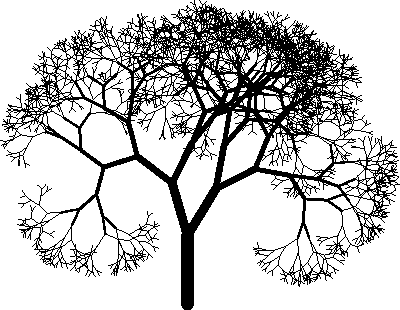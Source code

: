 size(200);
real branchrotation=60;
real offset=180-branchrotation;
real thinning=0.7;
real shortening=0.8;
srand(seconds());
void tree(pair A,pair B,int n,real size){
  pair C,D;
  real thickness=size;
  real r_angle=offset+(branchrotation*(unitrand()));
  C=B+shortening*(rotate(r_angle,B)*A-B);
  real l_angle=offset+(branchrotation*(unitrand()));
  D=B+shortening*(rotate(-l_angle,B)*A-B);
  if(n>0){
    draw(A--B,linewidth(thickness));
    thickness=thinning*thickness;
    tree(B,C,n-1,thickness);
    tree(B,D,n-1,thickness);
  }
  else{
    draw(A--B,linewidth(thickness));
    thickness=thinning*thickness;
    draw(B--C,linewidth(thickness));
    draw(B--D,linewidth(thickness));
  }
}
tree((0,0),(0,1),10,2mm);
